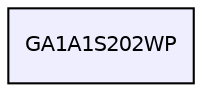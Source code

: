 digraph "GA1A1S202WP/" {
  compound=true
  node [ fontsize="10", fontname="Helvetica"];
  edge [ labelfontsize="10", labelfontname="Helvetica"];
  dir_8f9edd3cb9f31afd733790c7241ac902 [shape=box, label="GA1A1S202WP", style="filled", fillcolor="#eeeeff", pencolor="black", URL="dir_8f9edd3cb9f31afd733790c7241ac902.html"];
}
